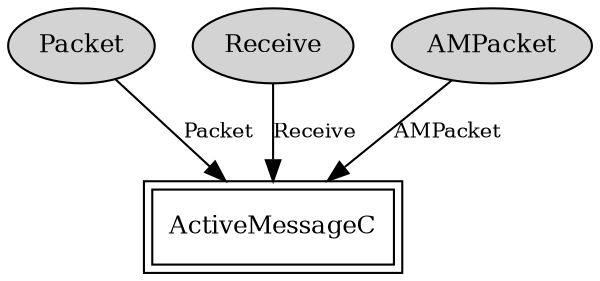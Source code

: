 digraph "tos.system.AMReceiverC" {
  n0x2ace82bab020 [shape=ellipse, style=filled, label="Packet", fontsize=12];
  "ActiveMessageC" [fontsize=12, shape=box,peripheries=2, URL="../chtml/tos.platforms.iris.ActiveMessageC.html"];
  n0x2ace82bae908 [shape=ellipse, style=filled, label="Receive", fontsize=12];
  "ActiveMessageC" [fontsize=12, shape=box,peripheries=2, URL="../chtml/tos.platforms.iris.ActiveMessageC.html"];
  n0x2ace82babc30 [shape=ellipse, style=filled, label="AMPacket", fontsize=12];
  "ActiveMessageC" [fontsize=12, shape=box,peripheries=2, URL="../chtml/tos.platforms.iris.ActiveMessageC.html"];
  "n0x2ace82bab020" -> "ActiveMessageC" [label="Packet", URL="../ihtml/tos.interfaces.Packet.html", fontsize=10];
  "n0x2ace82bae908" -> "ActiveMessageC" [label="Receive", URL="../ihtml/tos.interfaces.Receive.html", fontsize=10];
  "n0x2ace82babc30" -> "ActiveMessageC" [label="AMPacket", URL="../ihtml/tos.interfaces.AMPacket.html", fontsize=10];
}
